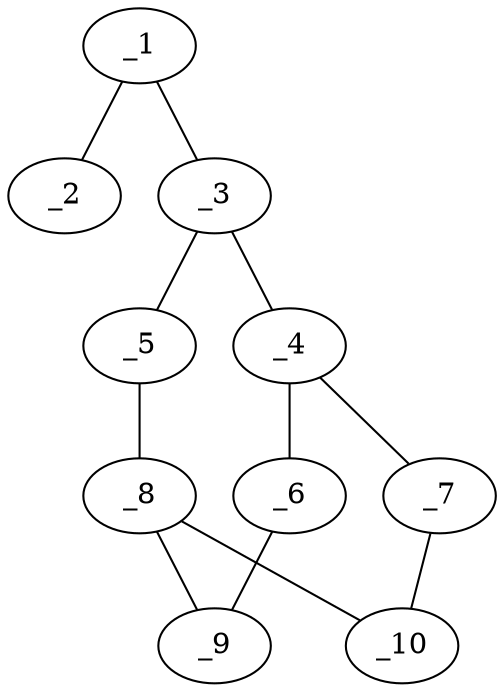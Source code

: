 graph molid83398 {
	_1	 [charge=0,
		chem=4,
		symbol="N  ",
		x="2.9659",
		y="-2.0108"];
	_2	 [charge=0,
		chem=2,
		symbol="O  ",
		x=2,
		y="-2.2697"];
	_1 -- _2	 [valence=1];
	_3	 [charge=0,
		chem=1,
		symbol="C  ",
		x="3.2247",
		y="-1.0449"];
	_1 -- _3	 [valence=2];
	_4	 [charge=0,
		chem=1,
		symbol="C  ",
		x="4.9568",
		y="-0.0449"];
	_3 -- _4	 [valence=1];
	_5	 [charge=0,
		chem=1,
		symbol="C  ",
		x="2.7247",
		y="-0.1789"];
	_3 -- _5	 [valence=1];
	_6	 [charge=0,
		chem=1,
		symbol="C  ",
		x="3.979",
		y="1.7697"];
	_4 -- _6	 [valence=1];
	_7	 [charge=0,
		chem=1,
		symbol="C  ",
		x="6.7887",
		y="-0.8037"];
	_4 -- _7	 [valence=1];
	_8	 [charge=0,
		chem=4,
		symbol="N  ",
		x="5.2156",
		y="0.921"];
	_5 -- _8	 [valence=1];
	_9	 [charge=0,
		chem=1,
		symbol="C  ",
		x="4.845",
		y="2.2697"];
	_6 -- _9	 [valence=1];
	_10	 [charge=0,
		chem=1,
		symbol="C  ",
		x="7.0476",
		y="0.1622"];
	_7 -- _10	 [valence=1];
	_8 -- _9	 [valence=1];
	_8 -- _10	 [valence=1];
}
